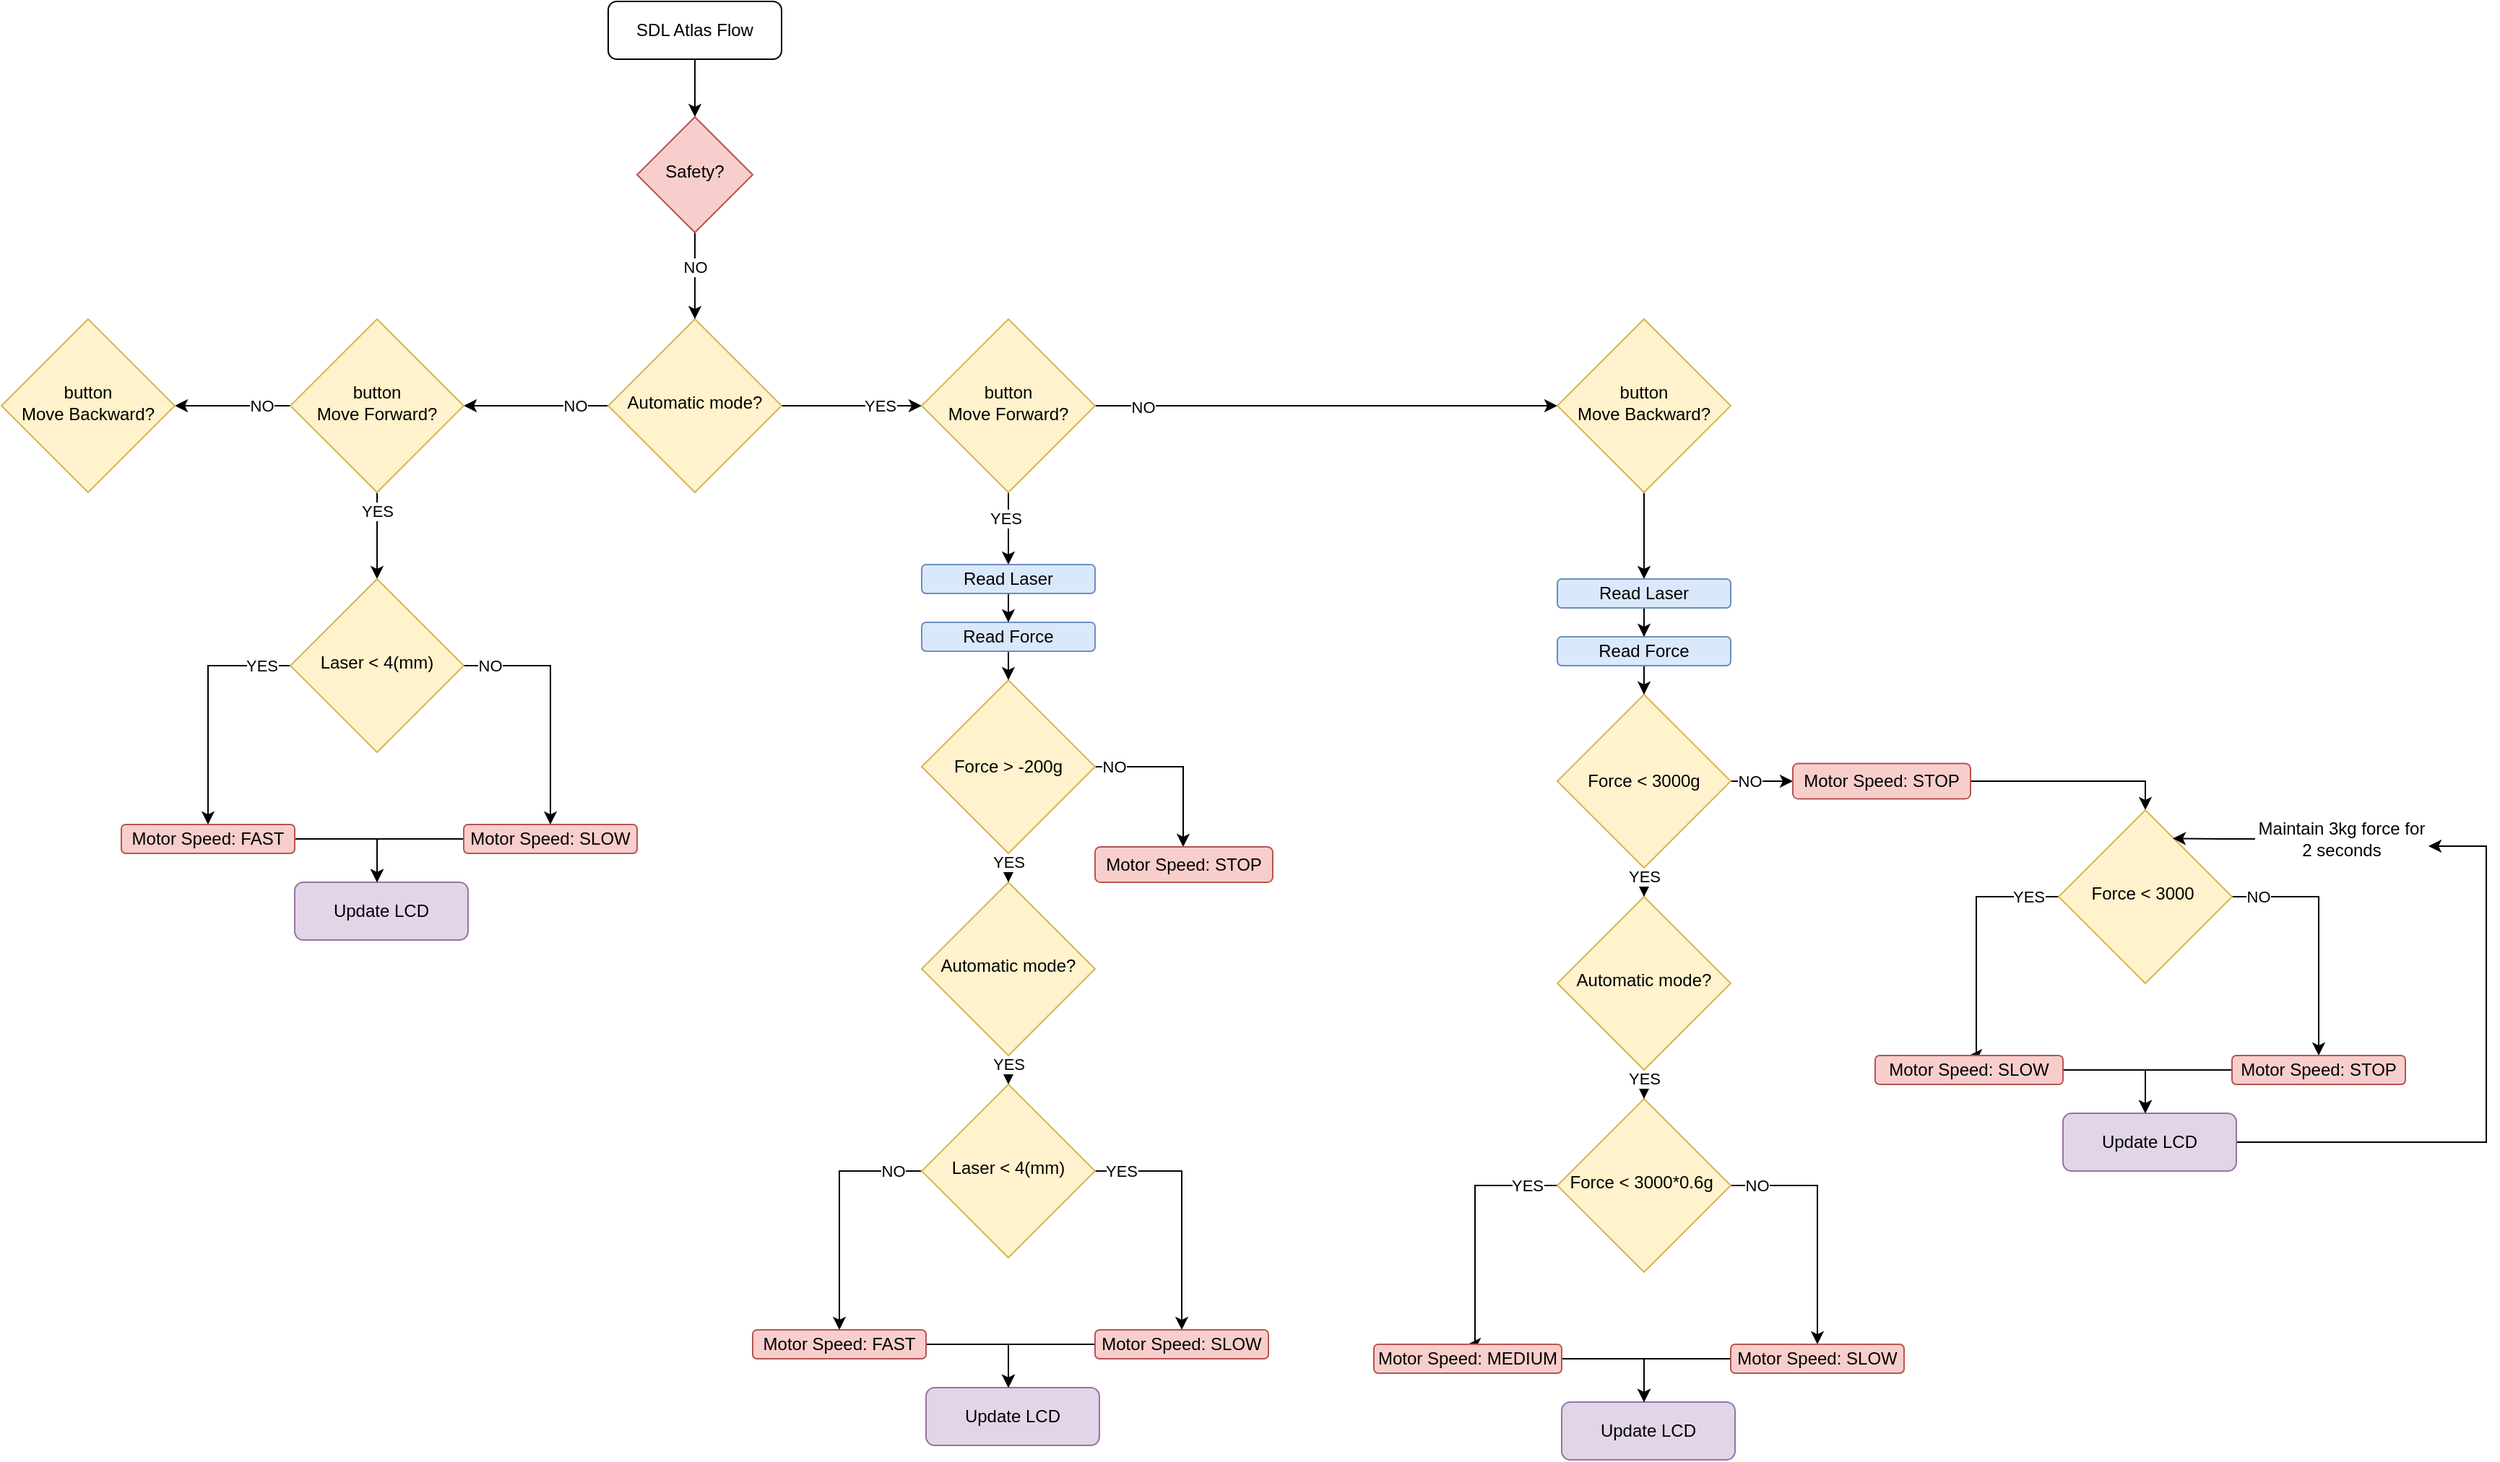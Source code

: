 <mxfile version="22.1.2" type="device">
  <diagram id="C5RBs43oDa-KdzZeNtuy" name="Page-1">
    <mxGraphModel dx="1763" dy="1731" grid="1" gridSize="10" guides="1" tooltips="1" connect="1" arrows="1" fold="1" page="1" pageScale="1" pageWidth="827" pageHeight="1169" math="0" shadow="0">
      <root>
        <mxCell id="WIyWlLk6GJQsqaUBKTNV-0" />
        <mxCell id="WIyWlLk6GJQsqaUBKTNV-1" parent="WIyWlLk6GJQsqaUBKTNV-0" />
        <mxCell id="HM4Tr6QPLOkFINxQTg88-15" style="edgeStyle=orthogonalEdgeStyle;rounded=0;orthogonalLoop=1;jettySize=auto;html=1;" edge="1" parent="WIyWlLk6GJQsqaUBKTNV-1" source="WIyWlLk6GJQsqaUBKTNV-3" target="HM4Tr6QPLOkFINxQTg88-14">
          <mxGeometry relative="1" as="geometry" />
        </mxCell>
        <mxCell id="WIyWlLk6GJQsqaUBKTNV-3" value="SDL Atlas Flow" style="rounded=1;whiteSpace=wrap;html=1;fontSize=12;glass=0;strokeWidth=1;shadow=0;" parent="WIyWlLk6GJQsqaUBKTNV-1" vertex="1">
          <mxGeometry x="180" y="-40" width="120" height="40" as="geometry" />
        </mxCell>
        <mxCell id="HM4Tr6QPLOkFINxQTg88-174" style="edgeStyle=orthogonalEdgeStyle;rounded=0;orthogonalLoop=1;jettySize=auto;html=1;" edge="1" parent="WIyWlLk6GJQsqaUBKTNV-1" source="HM4Tr6QPLOkFINxQTg88-0" target="HM4Tr6QPLOkFINxQTg88-3">
          <mxGeometry relative="1" as="geometry" />
        </mxCell>
        <mxCell id="HM4Tr6QPLOkFINxQTg88-175" value="YES" style="edgeLabel;html=1;align=center;verticalAlign=middle;resizable=0;points=[];" vertex="1" connectable="0" parent="HM4Tr6QPLOkFINxQTg88-174">
          <mxGeometry x="0.389" relative="1" as="geometry">
            <mxPoint as="offset" />
          </mxGeometry>
        </mxCell>
        <mxCell id="HM4Tr6QPLOkFINxQTg88-176" style="edgeStyle=orthogonalEdgeStyle;rounded=0;orthogonalLoop=1;jettySize=auto;html=1;" edge="1" parent="WIyWlLk6GJQsqaUBKTNV-1" source="HM4Tr6QPLOkFINxQTg88-0" target="HM4Tr6QPLOkFINxQTg88-7">
          <mxGeometry relative="1" as="geometry" />
        </mxCell>
        <mxCell id="HM4Tr6QPLOkFINxQTg88-177" value="NO" style="edgeLabel;html=1;align=center;verticalAlign=middle;resizable=0;points=[];" vertex="1" connectable="0" parent="HM4Tr6QPLOkFINxQTg88-176">
          <mxGeometry x="-0.535" relative="1" as="geometry">
            <mxPoint as="offset" />
          </mxGeometry>
        </mxCell>
        <mxCell id="HM4Tr6QPLOkFINxQTg88-0" value="Automatic mode?" style="rhombus;whiteSpace=wrap;html=1;shadow=0;fontFamily=Helvetica;fontSize=12;align=center;strokeWidth=1;spacing=6;spacingTop=-4;fillColor=#fff2cc;strokeColor=#d6b656;" vertex="1" parent="WIyWlLk6GJQsqaUBKTNV-1">
          <mxGeometry x="180" y="180" width="120" height="120" as="geometry" />
        </mxCell>
        <mxCell id="HM4Tr6QPLOkFINxQTg88-129" style="edgeStyle=orthogonalEdgeStyle;rounded=0;orthogonalLoop=1;jettySize=auto;html=1;" edge="1" parent="WIyWlLk6GJQsqaUBKTNV-1" source="HM4Tr6QPLOkFINxQTg88-3" target="HM4Tr6QPLOkFINxQTg88-99">
          <mxGeometry relative="1" as="geometry" />
        </mxCell>
        <mxCell id="HM4Tr6QPLOkFINxQTg88-172" value="YES" style="edgeLabel;html=1;align=center;verticalAlign=middle;resizable=0;points=[];" vertex="1" connectable="0" parent="HM4Tr6QPLOkFINxQTg88-129">
          <mxGeometry x="-0.282" y="-2" relative="1" as="geometry">
            <mxPoint as="offset" />
          </mxGeometry>
        </mxCell>
        <mxCell id="HM4Tr6QPLOkFINxQTg88-171" style="edgeStyle=orthogonalEdgeStyle;rounded=0;orthogonalLoop=1;jettySize=auto;html=1;" edge="1" parent="WIyWlLk6GJQsqaUBKTNV-1" source="HM4Tr6QPLOkFINxQTg88-3" target="HM4Tr6QPLOkFINxQTg88-12">
          <mxGeometry relative="1" as="geometry" />
        </mxCell>
        <mxCell id="HM4Tr6QPLOkFINxQTg88-173" value="NO" style="edgeLabel;html=1;align=center;verticalAlign=middle;resizable=0;points=[];" vertex="1" connectable="0" parent="HM4Tr6QPLOkFINxQTg88-171">
          <mxGeometry x="-0.797" y="-1" relative="1" as="geometry">
            <mxPoint as="offset" />
          </mxGeometry>
        </mxCell>
        <mxCell id="HM4Tr6QPLOkFINxQTg88-3" value="button&lt;br&gt;Move Forward?" style="rhombus;whiteSpace=wrap;html=1;shadow=0;fontFamily=Helvetica;fontSize=12;align=center;strokeWidth=1;spacing=6;spacingTop=-4;fillColor=#fff2cc;strokeColor=#d6b656;" vertex="1" parent="WIyWlLk6GJQsqaUBKTNV-1">
          <mxGeometry x="397" y="180" width="120" height="120" as="geometry" />
        </mxCell>
        <mxCell id="HM4Tr6QPLOkFINxQTg88-188" style="edgeStyle=orthogonalEdgeStyle;rounded=0;orthogonalLoop=1;jettySize=auto;html=1;" edge="1" parent="WIyWlLk6GJQsqaUBKTNV-1" source="HM4Tr6QPLOkFINxQTg88-7" target="HM4Tr6QPLOkFINxQTg88-183">
          <mxGeometry relative="1" as="geometry" />
        </mxCell>
        <mxCell id="HM4Tr6QPLOkFINxQTg88-192" value="YES" style="edgeLabel;html=1;align=center;verticalAlign=middle;resizable=0;points=[];" vertex="1" connectable="0" parent="HM4Tr6QPLOkFINxQTg88-188">
          <mxGeometry x="-0.575" relative="1" as="geometry">
            <mxPoint as="offset" />
          </mxGeometry>
        </mxCell>
        <mxCell id="HM4Tr6QPLOkFINxQTg88-191" style="edgeStyle=orthogonalEdgeStyle;rounded=0;orthogonalLoop=1;jettySize=auto;html=1;" edge="1" parent="WIyWlLk6GJQsqaUBKTNV-1" source="HM4Tr6QPLOkFINxQTg88-7" target="HM4Tr6QPLOkFINxQTg88-10">
          <mxGeometry relative="1" as="geometry" />
        </mxCell>
        <mxCell id="HM4Tr6QPLOkFINxQTg88-193" value="NO" style="edgeLabel;html=1;align=center;verticalAlign=middle;resizable=0;points=[];" vertex="1" connectable="0" parent="HM4Tr6QPLOkFINxQTg88-191">
          <mxGeometry x="-0.143" relative="1" as="geometry">
            <mxPoint x="14" as="offset" />
          </mxGeometry>
        </mxCell>
        <mxCell id="HM4Tr6QPLOkFINxQTg88-7" value="button&lt;br&gt;Move Forward?" style="rhombus;whiteSpace=wrap;html=1;shadow=0;fontFamily=Helvetica;fontSize=12;align=center;strokeWidth=1;spacing=6;spacingTop=-4;fillColor=#fff2cc;strokeColor=#d6b656;" vertex="1" parent="WIyWlLk6GJQsqaUBKTNV-1">
          <mxGeometry x="-40" y="180" width="120" height="120" as="geometry" />
        </mxCell>
        <mxCell id="HM4Tr6QPLOkFINxQTg88-10" value="button&lt;br style=&quot;border-color: var(--border-color);&quot;&gt;Move Backward?" style="rhombus;whiteSpace=wrap;html=1;shadow=0;fontFamily=Helvetica;fontSize=12;align=center;strokeWidth=1;spacing=6;spacingTop=-4;fillColor=#fff2cc;strokeColor=#d6b656;" vertex="1" parent="WIyWlLk6GJQsqaUBKTNV-1">
          <mxGeometry x="-240" y="180" width="120" height="120" as="geometry" />
        </mxCell>
        <mxCell id="HM4Tr6QPLOkFINxQTg88-156" style="edgeStyle=orthogonalEdgeStyle;rounded=0;orthogonalLoop=1;jettySize=auto;html=1;" edge="1" parent="WIyWlLk6GJQsqaUBKTNV-1" source="HM4Tr6QPLOkFINxQTg88-12" target="HM4Tr6QPLOkFINxQTg88-135">
          <mxGeometry relative="1" as="geometry" />
        </mxCell>
        <mxCell id="HM4Tr6QPLOkFINxQTg88-12" value="button&lt;br&gt;Move Backward?" style="rhombus;whiteSpace=wrap;html=1;shadow=0;fontFamily=Helvetica;fontSize=12;align=center;strokeWidth=1;spacing=6;spacingTop=-4;fillColor=#fff2cc;strokeColor=#d6b656;" vertex="1" parent="WIyWlLk6GJQsqaUBKTNV-1">
          <mxGeometry x="837" y="180" width="120" height="120" as="geometry" />
        </mxCell>
        <mxCell id="HM4Tr6QPLOkFINxQTg88-16" style="edgeStyle=orthogonalEdgeStyle;rounded=0;orthogonalLoop=1;jettySize=auto;html=1;" edge="1" parent="WIyWlLk6GJQsqaUBKTNV-1" source="HM4Tr6QPLOkFINxQTg88-14" target="HM4Tr6QPLOkFINxQTg88-0">
          <mxGeometry relative="1" as="geometry" />
        </mxCell>
        <mxCell id="HM4Tr6QPLOkFINxQTg88-17" value="NO" style="edgeLabel;html=1;align=center;verticalAlign=middle;resizable=0;points=[];" vertex="1" connectable="0" parent="HM4Tr6QPLOkFINxQTg88-16">
          <mxGeometry x="-0.2" relative="1" as="geometry">
            <mxPoint as="offset" />
          </mxGeometry>
        </mxCell>
        <mxCell id="HM4Tr6QPLOkFINxQTg88-14" value="Safety?" style="rhombus;whiteSpace=wrap;html=1;shadow=0;fontFamily=Helvetica;fontSize=12;align=center;strokeWidth=1;spacing=6;spacingTop=-4;fillColor=#f8cecc;strokeColor=#b85450;" vertex="1" parent="WIyWlLk6GJQsqaUBKTNV-1">
          <mxGeometry x="200" y="40" width="80" height="80" as="geometry" />
        </mxCell>
        <mxCell id="HM4Tr6QPLOkFINxQTg88-97" value="Update LCD" style="rounded=1;whiteSpace=wrap;html=1;fontSize=12;glass=0;strokeWidth=1;shadow=0;fillColor=#e1d5e7;strokeColor=#9673a6;" vertex="1" parent="WIyWlLk6GJQsqaUBKTNV-1">
          <mxGeometry x="400" y="920" width="120" height="40" as="geometry" />
        </mxCell>
        <mxCell id="HM4Tr6QPLOkFINxQTg88-98" style="edgeStyle=orthogonalEdgeStyle;rounded=0;orthogonalLoop=1;jettySize=auto;html=1;" edge="1" parent="WIyWlLk6GJQsqaUBKTNV-1" source="HM4Tr6QPLOkFINxQTg88-99" target="HM4Tr6QPLOkFINxQTg88-101">
          <mxGeometry relative="1" as="geometry" />
        </mxCell>
        <mxCell id="HM4Tr6QPLOkFINxQTg88-99" value="Read Laser" style="rounded=1;whiteSpace=wrap;html=1;fillColor=#dae8fc;strokeColor=#6c8ebf;" vertex="1" parent="WIyWlLk6GJQsqaUBKTNV-1">
          <mxGeometry x="397" y="350" width="120" height="20" as="geometry" />
        </mxCell>
        <mxCell id="HM4Tr6QPLOkFINxQTg88-100" style="edgeStyle=orthogonalEdgeStyle;rounded=0;orthogonalLoop=1;jettySize=auto;html=1;" edge="1" parent="WIyWlLk6GJQsqaUBKTNV-1" source="HM4Tr6QPLOkFINxQTg88-101" target="HM4Tr6QPLOkFINxQTg88-106">
          <mxGeometry relative="1" as="geometry" />
        </mxCell>
        <mxCell id="HM4Tr6QPLOkFINxQTg88-101" value="Read Force" style="rounded=1;whiteSpace=wrap;html=1;fillColor=#dae8fc;strokeColor=#6c8ebf;" vertex="1" parent="WIyWlLk6GJQsqaUBKTNV-1">
          <mxGeometry x="397" y="390" width="120" height="20" as="geometry" />
        </mxCell>
        <mxCell id="HM4Tr6QPLOkFINxQTg88-102" style="edgeStyle=orthogonalEdgeStyle;rounded=0;orthogonalLoop=1;jettySize=auto;html=1;" edge="1" parent="WIyWlLk6GJQsqaUBKTNV-1" source="HM4Tr6QPLOkFINxQTg88-106" target="HM4Tr6QPLOkFINxQTg88-110">
          <mxGeometry relative="1" as="geometry" />
        </mxCell>
        <mxCell id="HM4Tr6QPLOkFINxQTg88-103" value="YES" style="edgeLabel;html=1;align=center;verticalAlign=middle;resizable=0;points=[];" vertex="1" connectable="0" parent="HM4Tr6QPLOkFINxQTg88-102">
          <mxGeometry x="0.143" relative="1" as="geometry">
            <mxPoint as="offset" />
          </mxGeometry>
        </mxCell>
        <mxCell id="HM4Tr6QPLOkFINxQTg88-131" style="edgeStyle=orthogonalEdgeStyle;rounded=0;orthogonalLoop=1;jettySize=auto;html=1;" edge="1" parent="WIyWlLk6GJQsqaUBKTNV-1" source="HM4Tr6QPLOkFINxQTg88-106" target="HM4Tr6QPLOkFINxQTg88-120">
          <mxGeometry relative="1" as="geometry">
            <Array as="points">
              <mxPoint x="578" y="490" />
            </Array>
          </mxGeometry>
        </mxCell>
        <mxCell id="HM4Tr6QPLOkFINxQTg88-132" value="NO" style="edgeLabel;html=1;align=center;verticalAlign=middle;resizable=0;points=[];" vertex="1" connectable="0" parent="HM4Tr6QPLOkFINxQTg88-131">
          <mxGeometry x="-0.495" y="1" relative="1" as="geometry">
            <mxPoint x="-17" y="1" as="offset" />
          </mxGeometry>
        </mxCell>
        <mxCell id="HM4Tr6QPLOkFINxQTg88-106" value="Force &amp;gt; -200g" style="rhombus;whiteSpace=wrap;html=1;fillColor=#fff2cc;strokeColor=#d6b656;" vertex="1" parent="WIyWlLk6GJQsqaUBKTNV-1">
          <mxGeometry x="397" y="430" width="120" height="120" as="geometry" />
        </mxCell>
        <mxCell id="HM4Tr6QPLOkFINxQTg88-107" style="edgeStyle=orthogonalEdgeStyle;rounded=0;orthogonalLoop=1;jettySize=auto;html=1;" edge="1" parent="WIyWlLk6GJQsqaUBKTNV-1" source="HM4Tr6QPLOkFINxQTg88-110" target="HM4Tr6QPLOkFINxQTg88-115">
          <mxGeometry relative="1" as="geometry" />
        </mxCell>
        <mxCell id="HM4Tr6QPLOkFINxQTg88-108" value="YES" style="edgeLabel;html=1;align=center;verticalAlign=middle;resizable=0;points=[];" vertex="1" connectable="0" parent="HM4Tr6QPLOkFINxQTg88-107">
          <mxGeometry x="0.094" relative="1" as="geometry">
            <mxPoint y="-1" as="offset" />
          </mxGeometry>
        </mxCell>
        <mxCell id="HM4Tr6QPLOkFINxQTg88-110" value="Automatic mode?" style="rhombus;whiteSpace=wrap;html=1;shadow=0;fontFamily=Helvetica;fontSize=12;align=center;strokeWidth=1;spacing=6;spacingTop=-4;fillColor=#fff2cc;strokeColor=#d6b656;" vertex="1" parent="WIyWlLk6GJQsqaUBKTNV-1">
          <mxGeometry x="397" y="570" width="120" height="120" as="geometry" />
        </mxCell>
        <mxCell id="HM4Tr6QPLOkFINxQTg88-113" style="edgeStyle=orthogonalEdgeStyle;rounded=0;orthogonalLoop=1;jettySize=auto;html=1;" edge="1" parent="WIyWlLk6GJQsqaUBKTNV-1" source="HM4Tr6QPLOkFINxQTg88-115" target="HM4Tr6QPLOkFINxQTg88-119">
          <mxGeometry relative="1" as="geometry">
            <Array as="points">
              <mxPoint x="577" y="770" />
            </Array>
          </mxGeometry>
        </mxCell>
        <mxCell id="HM4Tr6QPLOkFINxQTg88-114" value="YES" style="edgeLabel;html=1;align=center;verticalAlign=middle;resizable=0;points=[];" vertex="1" connectable="0" parent="HM4Tr6QPLOkFINxQTg88-113">
          <mxGeometry x="-0.593" y="3" relative="1" as="geometry">
            <mxPoint x="-17" y="3" as="offset" />
          </mxGeometry>
        </mxCell>
        <mxCell id="HM4Tr6QPLOkFINxQTg88-122" style="edgeStyle=orthogonalEdgeStyle;rounded=0;orthogonalLoop=1;jettySize=auto;html=1;entryX=0.5;entryY=0;entryDx=0;entryDy=0;" edge="1" parent="WIyWlLk6GJQsqaUBKTNV-1" source="HM4Tr6QPLOkFINxQTg88-115" target="HM4Tr6QPLOkFINxQTg88-117">
          <mxGeometry relative="1" as="geometry">
            <Array as="points">
              <mxPoint x="340" y="770" />
            </Array>
          </mxGeometry>
        </mxCell>
        <mxCell id="HM4Tr6QPLOkFINxQTg88-123" value="NO" style="edgeLabel;html=1;align=center;verticalAlign=middle;resizable=0;points=[];" vertex="1" connectable="0" parent="HM4Tr6QPLOkFINxQTg88-122">
          <mxGeometry x="-0.711" y="-2" relative="1" as="geometry">
            <mxPoint x="4" y="2" as="offset" />
          </mxGeometry>
        </mxCell>
        <mxCell id="HM4Tr6QPLOkFINxQTg88-115" value="Laser &amp;lt; 4(mm)" style="rhombus;whiteSpace=wrap;html=1;shadow=0;fontFamily=Helvetica;fontSize=12;align=center;strokeWidth=1;spacing=6;spacingTop=-4;fillColor=#fff2cc;strokeColor=#d6b656;" vertex="1" parent="WIyWlLk6GJQsqaUBKTNV-1">
          <mxGeometry x="397" y="710" width="120" height="120" as="geometry" />
        </mxCell>
        <mxCell id="HM4Tr6QPLOkFINxQTg88-127" style="edgeStyle=orthogonalEdgeStyle;rounded=0;orthogonalLoop=1;jettySize=auto;html=1;" edge="1" parent="WIyWlLk6GJQsqaUBKTNV-1" source="HM4Tr6QPLOkFINxQTg88-117" target="HM4Tr6QPLOkFINxQTg88-97">
          <mxGeometry relative="1" as="geometry">
            <Array as="points">
              <mxPoint x="457" y="890" />
            </Array>
          </mxGeometry>
        </mxCell>
        <mxCell id="HM4Tr6QPLOkFINxQTg88-117" value="Motor Speed: FAST" style="rounded=1;whiteSpace=wrap;html=1;fillColor=#f8cecc;strokeColor=#b85450;" vertex="1" parent="WIyWlLk6GJQsqaUBKTNV-1">
          <mxGeometry x="280" y="880" width="120" height="20" as="geometry" />
        </mxCell>
        <mxCell id="HM4Tr6QPLOkFINxQTg88-126" style="edgeStyle=orthogonalEdgeStyle;rounded=0;orthogonalLoop=1;jettySize=auto;html=1;" edge="1" parent="WIyWlLk6GJQsqaUBKTNV-1" source="HM4Tr6QPLOkFINxQTg88-119" target="HM4Tr6QPLOkFINxQTg88-97">
          <mxGeometry relative="1" as="geometry">
            <Array as="points">
              <mxPoint x="457" y="890" />
            </Array>
          </mxGeometry>
        </mxCell>
        <mxCell id="HM4Tr6QPLOkFINxQTg88-119" value="Motor Speed: SLOW" style="rounded=1;whiteSpace=wrap;html=1;fillColor=#f8cecc;strokeColor=#b85450;" vertex="1" parent="WIyWlLk6GJQsqaUBKTNV-1">
          <mxGeometry x="517" y="880" width="120" height="20" as="geometry" />
        </mxCell>
        <mxCell id="HM4Tr6QPLOkFINxQTg88-120" value="Motor Speed: STOP" style="rounded=1;whiteSpace=wrap;html=1;fillColor=#f8cecc;strokeColor=#b85450;" vertex="1" parent="WIyWlLk6GJQsqaUBKTNV-1">
          <mxGeometry x="517" y="545.5" width="123" height="24.5" as="geometry" />
        </mxCell>
        <mxCell id="HM4Tr6QPLOkFINxQTg88-133" value="Update LCD" style="rounded=1;whiteSpace=wrap;html=1;fontSize=12;glass=0;strokeWidth=1;shadow=0;fillColor=#e1d5e7;strokeColor=#9673a6;" vertex="1" parent="WIyWlLk6GJQsqaUBKTNV-1">
          <mxGeometry x="840" y="930" width="120" height="40" as="geometry" />
        </mxCell>
        <mxCell id="HM4Tr6QPLOkFINxQTg88-134" style="edgeStyle=orthogonalEdgeStyle;rounded=0;orthogonalLoop=1;jettySize=auto;html=1;" edge="1" source="HM4Tr6QPLOkFINxQTg88-135" target="HM4Tr6QPLOkFINxQTg88-137" parent="WIyWlLk6GJQsqaUBKTNV-1">
          <mxGeometry relative="1" as="geometry" />
        </mxCell>
        <mxCell id="HM4Tr6QPLOkFINxQTg88-135" value="Read Laser" style="rounded=1;whiteSpace=wrap;html=1;fillColor=#dae8fc;strokeColor=#6c8ebf;" vertex="1" parent="WIyWlLk6GJQsqaUBKTNV-1">
          <mxGeometry x="837" y="360" width="120" height="20" as="geometry" />
        </mxCell>
        <mxCell id="HM4Tr6QPLOkFINxQTg88-136" style="edgeStyle=orthogonalEdgeStyle;rounded=0;orthogonalLoop=1;jettySize=auto;html=1;" edge="1" source="HM4Tr6QPLOkFINxQTg88-137" target="HM4Tr6QPLOkFINxQTg88-142" parent="WIyWlLk6GJQsqaUBKTNV-1">
          <mxGeometry relative="1" as="geometry" />
        </mxCell>
        <mxCell id="HM4Tr6QPLOkFINxQTg88-137" value="Read Force" style="rounded=1;whiteSpace=wrap;html=1;fillColor=#dae8fc;strokeColor=#6c8ebf;" vertex="1" parent="WIyWlLk6GJQsqaUBKTNV-1">
          <mxGeometry x="837" y="400" width="120" height="20" as="geometry" />
        </mxCell>
        <mxCell id="HM4Tr6QPLOkFINxQTg88-138" style="edgeStyle=orthogonalEdgeStyle;rounded=0;orthogonalLoop=1;jettySize=auto;html=1;" edge="1" source="HM4Tr6QPLOkFINxQTg88-142" target="HM4Tr6QPLOkFINxQTg88-145" parent="WIyWlLk6GJQsqaUBKTNV-1">
          <mxGeometry relative="1" as="geometry" />
        </mxCell>
        <mxCell id="HM4Tr6QPLOkFINxQTg88-139" value="YES" style="edgeLabel;html=1;align=center;verticalAlign=middle;resizable=0;points=[];" vertex="1" connectable="0" parent="HM4Tr6QPLOkFINxQTg88-138">
          <mxGeometry x="0.143" relative="1" as="geometry">
            <mxPoint as="offset" />
          </mxGeometry>
        </mxCell>
        <mxCell id="HM4Tr6QPLOkFINxQTg88-140" style="edgeStyle=orthogonalEdgeStyle;rounded=0;orthogonalLoop=1;jettySize=auto;html=1;" edge="1" source="HM4Tr6QPLOkFINxQTg88-142" target="HM4Tr6QPLOkFINxQTg88-155" parent="WIyWlLk6GJQsqaUBKTNV-1">
          <mxGeometry relative="1" as="geometry">
            <Array as="points">
              <mxPoint x="1018" y="500" />
            </Array>
          </mxGeometry>
        </mxCell>
        <mxCell id="HM4Tr6QPLOkFINxQTg88-141" value="NO" style="edgeLabel;html=1;align=center;verticalAlign=middle;resizable=0;points=[];" vertex="1" connectable="0" parent="HM4Tr6QPLOkFINxQTg88-140">
          <mxGeometry x="-0.495" y="1" relative="1" as="geometry">
            <mxPoint x="2" y="1" as="offset" />
          </mxGeometry>
        </mxCell>
        <mxCell id="HM4Tr6QPLOkFINxQTg88-142" value="Force &amp;lt; 3000g" style="rhombus;whiteSpace=wrap;html=1;fillColor=#fff2cc;strokeColor=#d6b656;" vertex="1" parent="WIyWlLk6GJQsqaUBKTNV-1">
          <mxGeometry x="837" y="440" width="120" height="120" as="geometry" />
        </mxCell>
        <mxCell id="HM4Tr6QPLOkFINxQTg88-143" style="edgeStyle=orthogonalEdgeStyle;rounded=0;orthogonalLoop=1;jettySize=auto;html=1;" edge="1" source="HM4Tr6QPLOkFINxQTg88-145" target="HM4Tr6QPLOkFINxQTg88-150" parent="WIyWlLk6GJQsqaUBKTNV-1">
          <mxGeometry relative="1" as="geometry" />
        </mxCell>
        <mxCell id="HM4Tr6QPLOkFINxQTg88-144" value="YES" style="edgeLabel;html=1;align=center;verticalAlign=middle;resizable=0;points=[];" vertex="1" connectable="0" parent="HM4Tr6QPLOkFINxQTg88-143">
          <mxGeometry x="0.094" relative="1" as="geometry">
            <mxPoint y="-1" as="offset" />
          </mxGeometry>
        </mxCell>
        <mxCell id="HM4Tr6QPLOkFINxQTg88-145" value="Automatic mode?" style="rhombus;whiteSpace=wrap;html=1;shadow=0;fontFamily=Helvetica;fontSize=12;align=center;strokeWidth=1;spacing=6;spacingTop=-4;fillColor=#fff2cc;strokeColor=#d6b656;" vertex="1" parent="WIyWlLk6GJQsqaUBKTNV-1">
          <mxGeometry x="837" y="580" width="120" height="120" as="geometry" />
        </mxCell>
        <mxCell id="HM4Tr6QPLOkFINxQTg88-146" style="edgeStyle=orthogonalEdgeStyle;rounded=0;orthogonalLoop=1;jettySize=auto;html=1;" edge="1" source="HM4Tr6QPLOkFINxQTg88-150" target="HM4Tr6QPLOkFINxQTg88-154" parent="WIyWlLk6GJQsqaUBKTNV-1">
          <mxGeometry relative="1" as="geometry">
            <Array as="points">
              <mxPoint x="1017" y="780" />
            </Array>
          </mxGeometry>
        </mxCell>
        <mxCell id="HM4Tr6QPLOkFINxQTg88-147" value="NO" style="edgeLabel;html=1;align=center;verticalAlign=middle;resizable=0;points=[];" vertex="1" connectable="0" parent="HM4Tr6QPLOkFINxQTg88-146">
          <mxGeometry x="-0.593" y="3" relative="1" as="geometry">
            <mxPoint x="-17" y="3" as="offset" />
          </mxGeometry>
        </mxCell>
        <mxCell id="HM4Tr6QPLOkFINxQTg88-148" style="edgeStyle=orthogonalEdgeStyle;rounded=0;orthogonalLoop=1;jettySize=auto;html=1;entryX=0.5;entryY=0;entryDx=0;entryDy=0;" edge="1" source="HM4Tr6QPLOkFINxQTg88-150" target="HM4Tr6QPLOkFINxQTg88-152" parent="WIyWlLk6GJQsqaUBKTNV-1">
          <mxGeometry relative="1" as="geometry">
            <Array as="points">
              <mxPoint x="780" y="780" />
            </Array>
          </mxGeometry>
        </mxCell>
        <mxCell id="HM4Tr6QPLOkFINxQTg88-149" value="YES" style="edgeLabel;html=1;align=center;verticalAlign=middle;resizable=0;points=[];" vertex="1" connectable="0" parent="HM4Tr6QPLOkFINxQTg88-148">
          <mxGeometry x="-0.711" y="-2" relative="1" as="geometry">
            <mxPoint x="4" y="2" as="offset" />
          </mxGeometry>
        </mxCell>
        <mxCell id="HM4Tr6QPLOkFINxQTg88-150" value="Force &amp;lt; 3000*0.6g&amp;nbsp;" style="rhombus;whiteSpace=wrap;html=1;shadow=0;fontFamily=Helvetica;fontSize=12;align=center;strokeWidth=1;spacing=6;spacingTop=-4;fillColor=#fff2cc;strokeColor=#d6b656;" vertex="1" parent="WIyWlLk6GJQsqaUBKTNV-1">
          <mxGeometry x="837" y="720" width="120" height="120" as="geometry" />
        </mxCell>
        <mxCell id="HM4Tr6QPLOkFINxQTg88-151" style="edgeStyle=orthogonalEdgeStyle;rounded=0;orthogonalLoop=1;jettySize=auto;html=1;" edge="1" source="HM4Tr6QPLOkFINxQTg88-152" target="HM4Tr6QPLOkFINxQTg88-133" parent="WIyWlLk6GJQsqaUBKTNV-1">
          <mxGeometry relative="1" as="geometry">
            <Array as="points">
              <mxPoint x="897" y="900" />
            </Array>
          </mxGeometry>
        </mxCell>
        <mxCell id="HM4Tr6QPLOkFINxQTg88-152" value="Motor Speed: MEDIUM" style="rounded=1;whiteSpace=wrap;html=1;fillColor=#f8cecc;strokeColor=#b85450;" vertex="1" parent="WIyWlLk6GJQsqaUBKTNV-1">
          <mxGeometry x="710" y="890" width="130" height="20" as="geometry" />
        </mxCell>
        <mxCell id="HM4Tr6QPLOkFINxQTg88-153" style="edgeStyle=orthogonalEdgeStyle;rounded=0;orthogonalLoop=1;jettySize=auto;html=1;" edge="1" source="HM4Tr6QPLOkFINxQTg88-154" target="HM4Tr6QPLOkFINxQTg88-133" parent="WIyWlLk6GJQsqaUBKTNV-1">
          <mxGeometry relative="1" as="geometry">
            <Array as="points">
              <mxPoint x="897" y="900" />
            </Array>
          </mxGeometry>
        </mxCell>
        <mxCell id="HM4Tr6QPLOkFINxQTg88-154" value="Motor Speed: SLOW" style="rounded=1;whiteSpace=wrap;html=1;fillColor=#f8cecc;strokeColor=#b85450;" vertex="1" parent="WIyWlLk6GJQsqaUBKTNV-1">
          <mxGeometry x="957" y="890" width="120" height="20" as="geometry" />
        </mxCell>
        <mxCell id="HM4Tr6QPLOkFINxQTg88-167" style="edgeStyle=orthogonalEdgeStyle;rounded=0;orthogonalLoop=1;jettySize=auto;html=1;" edge="1" parent="WIyWlLk6GJQsqaUBKTNV-1" source="HM4Tr6QPLOkFINxQTg88-155" target="HM4Tr6QPLOkFINxQTg88-162">
          <mxGeometry relative="1" as="geometry" />
        </mxCell>
        <mxCell id="HM4Tr6QPLOkFINxQTg88-155" value="Motor Speed: STOP" style="rounded=1;whiteSpace=wrap;html=1;fillColor=#f8cecc;strokeColor=#b85450;" vertex="1" parent="WIyWlLk6GJQsqaUBKTNV-1">
          <mxGeometry x="1000" y="487.75" width="123" height="24.5" as="geometry" />
        </mxCell>
        <mxCell id="HM4Tr6QPLOkFINxQTg88-169" style="edgeStyle=orthogonalEdgeStyle;rounded=0;orthogonalLoop=1;jettySize=auto;html=1;" edge="1" parent="WIyWlLk6GJQsqaUBKTNV-1" source="HM4Tr6QPLOkFINxQTg88-157" target="HM4Tr6QPLOkFINxQTg88-168">
          <mxGeometry relative="1" as="geometry">
            <Array as="points">
              <mxPoint x="1480" y="750" />
              <mxPoint x="1480" y="545" />
            </Array>
          </mxGeometry>
        </mxCell>
        <mxCell id="HM4Tr6QPLOkFINxQTg88-157" value="Update LCD" style="rounded=1;whiteSpace=wrap;html=1;fontSize=12;glass=0;strokeWidth=1;shadow=0;fillColor=#e1d5e7;strokeColor=#9673a6;" vertex="1" parent="WIyWlLk6GJQsqaUBKTNV-1">
          <mxGeometry x="1187" y="730" width="120" height="40" as="geometry" />
        </mxCell>
        <mxCell id="HM4Tr6QPLOkFINxQTg88-158" style="edgeStyle=orthogonalEdgeStyle;rounded=0;orthogonalLoop=1;jettySize=auto;html=1;" edge="1" source="HM4Tr6QPLOkFINxQTg88-162" target="HM4Tr6QPLOkFINxQTg88-166" parent="WIyWlLk6GJQsqaUBKTNV-1">
          <mxGeometry relative="1" as="geometry">
            <Array as="points">
              <mxPoint x="1364" y="580" />
            </Array>
          </mxGeometry>
        </mxCell>
        <mxCell id="HM4Tr6QPLOkFINxQTg88-159" value="NO" style="edgeLabel;html=1;align=center;verticalAlign=middle;resizable=0;points=[];" vertex="1" connectable="0" parent="HM4Tr6QPLOkFINxQTg88-158">
          <mxGeometry x="-0.593" y="3" relative="1" as="geometry">
            <mxPoint x="-17" y="3" as="offset" />
          </mxGeometry>
        </mxCell>
        <mxCell id="HM4Tr6QPLOkFINxQTg88-160" style="edgeStyle=orthogonalEdgeStyle;rounded=0;orthogonalLoop=1;jettySize=auto;html=1;entryX=0.5;entryY=0;entryDx=0;entryDy=0;" edge="1" source="HM4Tr6QPLOkFINxQTg88-162" target="HM4Tr6QPLOkFINxQTg88-164" parent="WIyWlLk6GJQsqaUBKTNV-1">
          <mxGeometry relative="1" as="geometry">
            <Array as="points">
              <mxPoint x="1127" y="580" />
            </Array>
          </mxGeometry>
        </mxCell>
        <mxCell id="HM4Tr6QPLOkFINxQTg88-161" value="YES" style="edgeLabel;html=1;align=center;verticalAlign=middle;resizable=0;points=[];" vertex="1" connectable="0" parent="HM4Tr6QPLOkFINxQTg88-160">
          <mxGeometry x="-0.711" y="-2" relative="1" as="geometry">
            <mxPoint x="4" y="2" as="offset" />
          </mxGeometry>
        </mxCell>
        <mxCell id="HM4Tr6QPLOkFINxQTg88-162" value="Force &amp;lt; 3000&amp;nbsp;" style="rhombus;whiteSpace=wrap;html=1;shadow=0;fontFamily=Helvetica;fontSize=12;align=center;strokeWidth=1;spacing=6;spacingTop=-4;fillColor=#fff2cc;strokeColor=#d6b656;" vertex="1" parent="WIyWlLk6GJQsqaUBKTNV-1">
          <mxGeometry x="1184" y="520" width="120" height="120" as="geometry" />
        </mxCell>
        <mxCell id="HM4Tr6QPLOkFINxQTg88-163" style="edgeStyle=orthogonalEdgeStyle;rounded=0;orthogonalLoop=1;jettySize=auto;html=1;" edge="1" source="HM4Tr6QPLOkFINxQTg88-164" target="HM4Tr6QPLOkFINxQTg88-157" parent="WIyWlLk6GJQsqaUBKTNV-1">
          <mxGeometry relative="1" as="geometry">
            <Array as="points">
              <mxPoint x="1244" y="700" />
            </Array>
          </mxGeometry>
        </mxCell>
        <mxCell id="HM4Tr6QPLOkFINxQTg88-164" value="Motor Speed: SLOW" style="rounded=1;whiteSpace=wrap;html=1;fillColor=#f8cecc;strokeColor=#b85450;" vertex="1" parent="WIyWlLk6GJQsqaUBKTNV-1">
          <mxGeometry x="1057" y="690" width="130" height="20" as="geometry" />
        </mxCell>
        <mxCell id="HM4Tr6QPLOkFINxQTg88-165" style="edgeStyle=orthogonalEdgeStyle;rounded=0;orthogonalLoop=1;jettySize=auto;html=1;" edge="1" source="HM4Tr6QPLOkFINxQTg88-166" target="HM4Tr6QPLOkFINxQTg88-157" parent="WIyWlLk6GJQsqaUBKTNV-1">
          <mxGeometry relative="1" as="geometry">
            <Array as="points">
              <mxPoint x="1244" y="700" />
            </Array>
          </mxGeometry>
        </mxCell>
        <mxCell id="HM4Tr6QPLOkFINxQTg88-166" value="Motor Speed: STOP" style="rounded=1;whiteSpace=wrap;html=1;fillColor=#f8cecc;strokeColor=#b85450;" vertex="1" parent="WIyWlLk6GJQsqaUBKTNV-1">
          <mxGeometry x="1304" y="690" width="120" height="20" as="geometry" />
        </mxCell>
        <mxCell id="HM4Tr6QPLOkFINxQTg88-170" style="edgeStyle=orthogonalEdgeStyle;rounded=0;orthogonalLoop=1;jettySize=auto;html=1;entryX=0.658;entryY=0.164;entryDx=0;entryDy=0;entryPerimeter=0;" edge="1" parent="WIyWlLk6GJQsqaUBKTNV-1" source="HM4Tr6QPLOkFINxQTg88-168" target="HM4Tr6QPLOkFINxQTg88-162">
          <mxGeometry relative="1" as="geometry">
            <Array as="points" />
          </mxGeometry>
        </mxCell>
        <mxCell id="HM4Tr6QPLOkFINxQTg88-168" value="Maintain 3kg force for 2 seconds" style="text;html=1;strokeColor=none;fillColor=none;align=center;verticalAlign=middle;whiteSpace=wrap;rounded=0;" vertex="1" parent="WIyWlLk6GJQsqaUBKTNV-1">
          <mxGeometry x="1320" y="520" width="120" height="40" as="geometry" />
        </mxCell>
        <mxCell id="HM4Tr6QPLOkFINxQTg88-178" value="Update LCD" style="rounded=1;whiteSpace=wrap;html=1;fontSize=12;glass=0;strokeWidth=1;shadow=0;fillColor=#e1d5e7;strokeColor=#9673a6;" vertex="1" parent="WIyWlLk6GJQsqaUBKTNV-1">
          <mxGeometry x="-37" y="570" width="120" height="40" as="geometry" />
        </mxCell>
        <mxCell id="HM4Tr6QPLOkFINxQTg88-179" style="edgeStyle=orthogonalEdgeStyle;rounded=0;orthogonalLoop=1;jettySize=auto;html=1;" edge="1" source="HM4Tr6QPLOkFINxQTg88-183" target="HM4Tr6QPLOkFINxQTg88-187" parent="WIyWlLk6GJQsqaUBKTNV-1">
          <mxGeometry relative="1" as="geometry">
            <Array as="points">
              <mxPoint x="140" y="420" />
            </Array>
          </mxGeometry>
        </mxCell>
        <mxCell id="HM4Tr6QPLOkFINxQTg88-180" value="NO" style="edgeLabel;html=1;align=center;verticalAlign=middle;resizable=0;points=[];" vertex="1" connectable="0" parent="HM4Tr6QPLOkFINxQTg88-179">
          <mxGeometry x="-0.593" y="3" relative="1" as="geometry">
            <mxPoint x="-17" y="3" as="offset" />
          </mxGeometry>
        </mxCell>
        <mxCell id="HM4Tr6QPLOkFINxQTg88-181" style="edgeStyle=orthogonalEdgeStyle;rounded=0;orthogonalLoop=1;jettySize=auto;html=1;entryX=0.5;entryY=0;entryDx=0;entryDy=0;" edge="1" source="HM4Tr6QPLOkFINxQTg88-183" target="HM4Tr6QPLOkFINxQTg88-185" parent="WIyWlLk6GJQsqaUBKTNV-1">
          <mxGeometry relative="1" as="geometry">
            <Array as="points">
              <mxPoint x="-97" y="420" />
            </Array>
          </mxGeometry>
        </mxCell>
        <mxCell id="HM4Tr6QPLOkFINxQTg88-182" value="YES" style="edgeLabel;html=1;align=center;verticalAlign=middle;resizable=0;points=[];" vertex="1" connectable="0" parent="HM4Tr6QPLOkFINxQTg88-181">
          <mxGeometry x="-0.711" y="-2" relative="1" as="geometry">
            <mxPoint x="4" y="2" as="offset" />
          </mxGeometry>
        </mxCell>
        <mxCell id="HM4Tr6QPLOkFINxQTg88-183" value="Laser &amp;lt; 4(mm)" style="rhombus;whiteSpace=wrap;html=1;shadow=0;fontFamily=Helvetica;fontSize=12;align=center;strokeWidth=1;spacing=6;spacingTop=-4;fillColor=#fff2cc;strokeColor=#d6b656;" vertex="1" parent="WIyWlLk6GJQsqaUBKTNV-1">
          <mxGeometry x="-40" y="360" width="120" height="120" as="geometry" />
        </mxCell>
        <mxCell id="HM4Tr6QPLOkFINxQTg88-184" style="edgeStyle=orthogonalEdgeStyle;rounded=0;orthogonalLoop=1;jettySize=auto;html=1;" edge="1" source="HM4Tr6QPLOkFINxQTg88-185" target="HM4Tr6QPLOkFINxQTg88-178" parent="WIyWlLk6GJQsqaUBKTNV-1">
          <mxGeometry relative="1" as="geometry">
            <Array as="points">
              <mxPoint x="20" y="540" />
            </Array>
          </mxGeometry>
        </mxCell>
        <mxCell id="HM4Tr6QPLOkFINxQTg88-185" value="Motor Speed: FAST" style="rounded=1;whiteSpace=wrap;html=1;fillColor=#f8cecc;strokeColor=#b85450;" vertex="1" parent="WIyWlLk6GJQsqaUBKTNV-1">
          <mxGeometry x="-157" y="530" width="120" height="20" as="geometry" />
        </mxCell>
        <mxCell id="HM4Tr6QPLOkFINxQTg88-186" style="edgeStyle=orthogonalEdgeStyle;rounded=0;orthogonalLoop=1;jettySize=auto;html=1;" edge="1" source="HM4Tr6QPLOkFINxQTg88-187" target="HM4Tr6QPLOkFINxQTg88-178" parent="WIyWlLk6GJQsqaUBKTNV-1">
          <mxGeometry relative="1" as="geometry">
            <Array as="points">
              <mxPoint x="20" y="540" />
            </Array>
          </mxGeometry>
        </mxCell>
        <mxCell id="HM4Tr6QPLOkFINxQTg88-187" value="Motor Speed: SLOW" style="rounded=1;whiteSpace=wrap;html=1;fillColor=#f8cecc;strokeColor=#b85450;" vertex="1" parent="WIyWlLk6GJQsqaUBKTNV-1">
          <mxGeometry x="80" y="530" width="120" height="20" as="geometry" />
        </mxCell>
      </root>
    </mxGraphModel>
  </diagram>
</mxfile>
